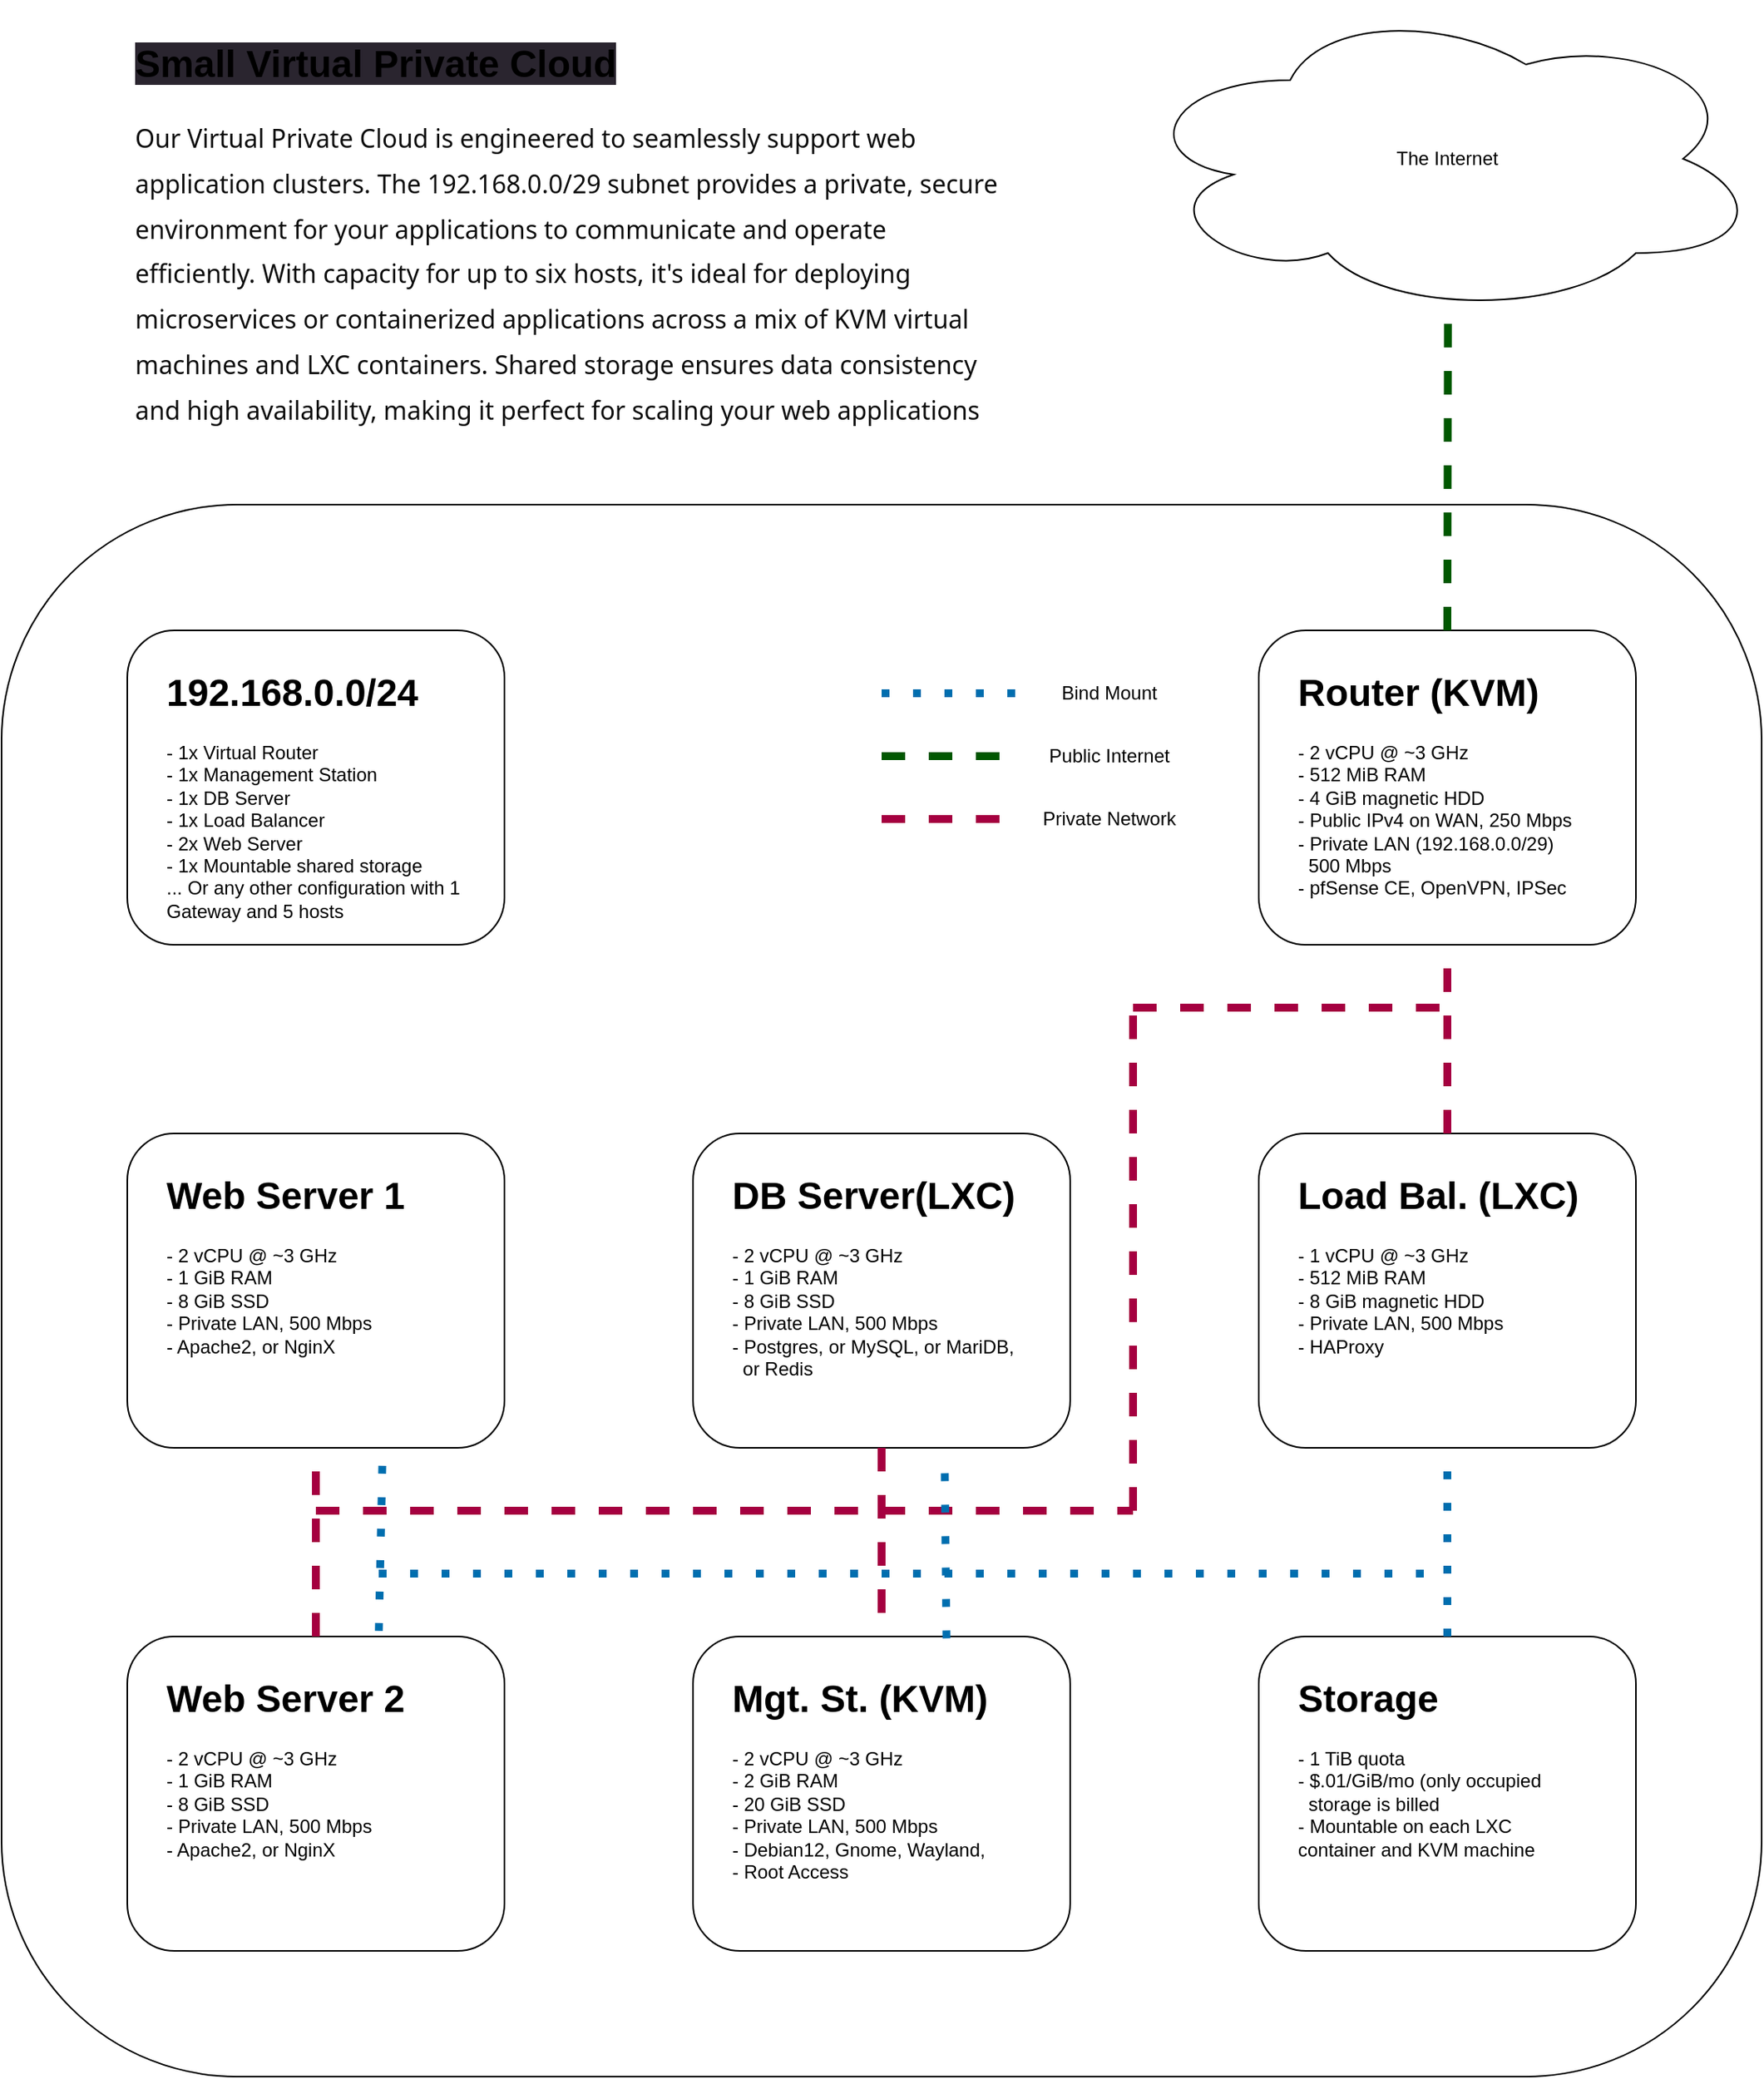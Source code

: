 <mxfile>
    <diagram id="LfRkVFwqQu-RVJrRlS30" name="Page-1">
        <mxGraphModel dx="1441" dy="2262" grid="1" gridSize="10" guides="1" tooltips="1" connect="1" arrows="1" fold="1" page="1" pageScale="1" pageWidth="850" pageHeight="1100" math="0" shadow="0">
            <root>
                <mxCell id="0"/>
                <mxCell id="1" parent="0"/>
                <mxCell id="2" value="" style="rounded=1;whiteSpace=wrap;html=1;fillColor=none;" vertex="1" parent="1">
                    <mxGeometry x="360" y="120" width="1120" height="1000" as="geometry"/>
                </mxCell>
                <mxCell id="3" value="&lt;h1&gt;&lt;span style=&quot;background-color: rgb(42, 37, 47);&quot;&gt;Small Virtual Private Cloud&lt;/span&gt;&lt;/h1&gt;&lt;h1&gt;&lt;span style=&quot;background-color: rgb(255, 255, 255); color: rgb(13, 13, 13); font-family: Söhne, ui-sans-serif, system-ui, -apple-system, &amp;quot;Segoe UI&amp;quot;, Roboto, Ubuntu, Cantarell, &amp;quot;Noto Sans&amp;quot;, sans-serif, &amp;quot;Helvetica Neue&amp;quot;, Arial, &amp;quot;Apple Color Emoji&amp;quot;, &amp;quot;Segoe UI Emoji&amp;quot;, &amp;quot;Segoe UI Symbol&amp;quot;, &amp;quot;Noto Color Emoji&amp;quot;; font-size: 16px; font-weight: normal;&quot;&gt;Our Virtual Private Cloud is engineered to seamlessly support web application clusters. The 192.168.0.0/29 subnet provides a private, secure environment for your applications to communicate and operate efficiently. With capacity for up to six hosts, it's ideal for deploying microservices or containerized applications across a mix of KVM virtual machines and LXC containers. Shared storage ensures data consistency and high availability, making it perfect for scaling your web applications while maintaining performance and reliability.&lt;/span&gt;&lt;br&gt;&lt;/h1&gt;&lt;div&gt;&lt;span style=&quot;background-color: initial;&quot;&gt;&lt;br&gt;&lt;/span&gt;&lt;/div&gt;" style="text;html=1;strokeColor=none;fillColor=none;spacing=5;spacingTop=-20;whiteSpace=wrap;overflow=hidden;rounded=0;" vertex="1" parent="1">
                    <mxGeometry x="440" y="-180" width="565" height="260" as="geometry"/>
                </mxCell>
                <mxCell id="4" value="" style="rounded=1;whiteSpace=wrap;html=1;" vertex="1" parent="1">
                    <mxGeometry x="800" y="520" width="240" height="200" as="geometry"/>
                </mxCell>
                <mxCell id="5" value="&lt;h1&gt;DB Server(LXC)&lt;/h1&gt;&lt;p&gt;- 2 vCPU @ ~3 GHz&lt;br&gt;- 1 GiB RAM&lt;br&gt;- 8 GiB SSD&lt;br&gt;- Private LAN, 500 Mbps&lt;br&gt;- Postgres, or MySQL, or MariDB,&lt;br&gt;&amp;nbsp; or Redis&lt;/p&gt;" style="text;html=1;strokeColor=none;fillColor=none;spacing=5;spacingTop=-20;whiteSpace=wrap;overflow=hidden;rounded=0;" vertex="1" parent="1">
                    <mxGeometry x="820" y="540" width="190" height="160" as="geometry"/>
                </mxCell>
                <mxCell id="6" value="" style="rounded=1;whiteSpace=wrap;html=1;" vertex="1" parent="1">
                    <mxGeometry x="800" y="840" width="240" height="200" as="geometry"/>
                </mxCell>
                <mxCell id="7" value="&lt;h1&gt;Mgt. St. (KVM)&lt;/h1&gt;&lt;p&gt;- 2 vCPU @ ~3 GHz&lt;br&gt;- 2 GiB RAM&lt;br&gt;- 20 GiB SSD&lt;br&gt;- Private LAN, 500 Mbps&lt;br&gt;- Debian12, Gnome, Wayland, &lt;br&gt;- Root Access&lt;/p&gt;" style="text;html=1;strokeColor=none;fillColor=none;spacing=5;spacingTop=-20;whiteSpace=wrap;overflow=hidden;rounded=0;" vertex="1" parent="1">
                    <mxGeometry x="820" y="860" width="190" height="160" as="geometry"/>
                </mxCell>
                <mxCell id="8" value="" style="rounded=1;whiteSpace=wrap;html=1;" vertex="1" parent="1">
                    <mxGeometry x="440" y="840" width="240" height="200" as="geometry"/>
                </mxCell>
                <mxCell id="9" value="&lt;h1&gt;Web Server 2&lt;/h1&gt;&lt;h1&gt;&lt;p style=&quot;font-size: 12px; font-weight: 400;&quot;&gt;- 2 vCPU @ ~3 GHz&lt;br&gt;- 1 GiB RAM&lt;br&gt;- 8 GiB SSD&lt;br&gt;- Private LAN, 500 Mbps&lt;br&gt;- Apache2, or NginX&lt;/p&gt;&lt;/h1&gt;" style="text;html=1;strokeColor=none;fillColor=none;spacing=5;spacingTop=-20;whiteSpace=wrap;overflow=hidden;rounded=0;" vertex="1" parent="1">
                    <mxGeometry x="460" y="860" width="190" height="160" as="geometry"/>
                </mxCell>
                <mxCell id="10" value="" style="rounded=1;whiteSpace=wrap;html=1;" vertex="1" parent="1">
                    <mxGeometry x="1160" y="840" width="240" height="200" as="geometry"/>
                </mxCell>
                <mxCell id="11" value="&lt;h1&gt;Storage&lt;/h1&gt;&lt;p&gt;- 1 TiB quota&lt;br&gt;- $.01/GiB/mo (only occupied&lt;br&gt;&amp;nbsp; storage is billed&lt;br&gt;- Mountable on each LXC container and KVM machine&lt;/p&gt;" style="text;html=1;strokeColor=none;fillColor=none;spacing=5;spacingTop=-20;whiteSpace=wrap;overflow=hidden;rounded=0;" vertex="1" parent="1">
                    <mxGeometry x="1180" y="860" width="190" height="160" as="geometry"/>
                </mxCell>
                <mxCell id="12" value="" style="rounded=1;whiteSpace=wrap;html=1;" vertex="1" parent="1">
                    <mxGeometry x="440" y="520" width="240" height="200" as="geometry"/>
                </mxCell>
                <mxCell id="13" value="&lt;h1&gt;Web Server 1&lt;/h1&gt;&lt;p&gt;- 2 vCPU @ ~3 GHz&lt;br&gt;- 1 GiB RAM&lt;br&gt;- 8 GiB SSD&lt;br&gt;- Private LAN, 500 Mbps&lt;br&gt;- Apache2, or NginX&lt;/p&gt;" style="text;html=1;strokeColor=none;fillColor=none;spacing=5;spacingTop=-20;whiteSpace=wrap;overflow=hidden;rounded=0;" vertex="1" parent="1">
                    <mxGeometry x="460" y="540" width="190" height="160" as="geometry"/>
                </mxCell>
                <mxCell id="14" value="" style="rounded=1;whiteSpace=wrap;html=1;" vertex="1" parent="1">
                    <mxGeometry x="1160" y="520" width="240" height="200" as="geometry"/>
                </mxCell>
                <mxCell id="15" value="&lt;h1&gt;Load Bal. (LXC)&lt;/h1&gt;&lt;p&gt;- 1 vCPU @ ~3 GHz&lt;br&gt;- 512 MiB RAM&lt;br&gt;- 8 GiB magnetic HDD&lt;br&gt;- Private LAN,&amp;nbsp;500 Mbps&lt;br&gt;- HAProxy&lt;/p&gt;" style="text;html=1;strokeColor=none;fillColor=none;spacing=5;spacingTop=-20;whiteSpace=wrap;overflow=hidden;rounded=0;" vertex="1" parent="1">
                    <mxGeometry x="1180" y="540" width="190" height="160" as="geometry"/>
                </mxCell>
                <mxCell id="16" value="" style="rounded=1;whiteSpace=wrap;html=1;" vertex="1" parent="1">
                    <mxGeometry x="1160" y="200" width="240" height="200" as="geometry"/>
                </mxCell>
                <mxCell id="17" value="&lt;h1&gt;Router (KVM)&lt;/h1&gt;&lt;p&gt;- 2 vCPU @ ~3 GHz&lt;br&gt;- 512 MiB RAM&lt;br&gt;- 4 GiB magnetic HDD&lt;br&gt;- Public IPv4 on WAN, 250 Mbps&lt;br&gt;- Private LAN (192.168.0.0/29)&lt;br&gt;&amp;nbsp; 500 Mbps&lt;br&gt;- pfSense CE, OpenVPN, IPSec&lt;/p&gt;" style="text;html=1;strokeColor=none;fillColor=none;spacing=5;spacingTop=-20;whiteSpace=wrap;overflow=hidden;rounded=0;" vertex="1" parent="1">
                    <mxGeometry x="1180" y="220" width="190" height="160" as="geometry"/>
                </mxCell>
                <mxCell id="18" value="" style="rounded=1;whiteSpace=wrap;html=1;" vertex="1" parent="1">
                    <mxGeometry x="440" y="200" width="240" height="200" as="geometry"/>
                </mxCell>
                <mxCell id="19" value="&lt;h1&gt;192.168.0.0/24&lt;/h1&gt;&lt;p&gt;- 1x Virtual Router&lt;br&gt;- 1x Management Station&lt;br&gt;- 1x DB Server&lt;br&gt;- 1x Load Balancer&lt;br&gt;- 2x Web Server&lt;br&gt;- 1x Mountable shared storage&lt;br&gt;&lt;span style=&quot;background-color: initial;&quot;&gt;... Or any other configuration with 1 Gateway and 5 hosts&lt;/span&gt;&lt;/p&gt;" style="text;html=1;strokeColor=none;fillColor=none;spacing=5;spacingTop=-20;whiteSpace=wrap;overflow=hidden;rounded=0;" vertex="1" parent="1">
                    <mxGeometry x="460" y="220" width="200" height="170" as="geometry"/>
                </mxCell>
                <mxCell id="20" value="The Internet" style="ellipse;shape=cloud;whiteSpace=wrap;html=1;fillColor=none;" vertex="1" parent="1">
                    <mxGeometry x="1080" y="-200" width="400" height="200" as="geometry"/>
                </mxCell>
                <mxCell id="21" value="" style="endArrow=none;dashed=1;html=1;entryX=0.501;entryY=0.952;entryDx=0;entryDy=0;entryPerimeter=0;exitX=0.5;exitY=0;exitDx=0;exitDy=0;fillColor=#008a00;strokeColor=#005700;strokeWidth=5;" edge="1" parent="1" source="16" target="20">
                    <mxGeometry width="50" height="50" relative="1" as="geometry">
                        <mxPoint x="1080" y="50" as="sourcePoint"/>
                        <mxPoint x="1130" as="targetPoint"/>
                    </mxGeometry>
                </mxCell>
                <mxCell id="22" value="" style="endArrow=none;dashed=1;html=1;entryX=0.5;entryY=1;entryDx=0;entryDy=0;exitX=0.5;exitY=0;exitDx=0;exitDy=0;fillColor=#d80073;strokeColor=#A50040;strokeWidth=5;" edge="1" parent="1" source="14" target="16">
                    <mxGeometry width="50" height="50" relative="1" as="geometry">
                        <mxPoint x="960" y="650" as="sourcePoint"/>
                        <mxPoint x="1010" y="600" as="targetPoint"/>
                    </mxGeometry>
                </mxCell>
                <mxCell id="23" value="" style="endArrow=none;dashed=1;html=1;fillColor=#d80073;strokeColor=#A50040;strokeWidth=5;" edge="1" parent="1">
                    <mxGeometry width="50" height="50" relative="1" as="geometry">
                        <mxPoint x="1080" y="440" as="sourcePoint"/>
                        <mxPoint x="1280" y="440" as="targetPoint"/>
                    </mxGeometry>
                </mxCell>
                <mxCell id="24" value="" style="endArrow=none;dashed=1;html=1;fillColor=#d80073;strokeColor=#A50040;strokeWidth=5;" edge="1" parent="1">
                    <mxGeometry width="50" height="50" relative="1" as="geometry">
                        <mxPoint x="1080" y="760" as="sourcePoint"/>
                        <mxPoint x="1080" y="440" as="targetPoint"/>
                    </mxGeometry>
                </mxCell>
                <mxCell id="25" value="" style="endArrow=none;dashed=1;html=1;fillColor=#d80073;strokeColor=#A50040;strokeWidth=5;" edge="1" parent="1">
                    <mxGeometry width="50" height="50" relative="1" as="geometry">
                        <mxPoint x="560" y="760" as="sourcePoint"/>
                        <mxPoint x="1080" y="760" as="targetPoint"/>
                    </mxGeometry>
                </mxCell>
                <mxCell id="29" value="" style="endArrow=none;dashed=1;html=1;entryX=0.5;entryY=0;entryDx=0;entryDy=0;fillColor=#d80073;strokeColor=#A50040;exitX=0.5;exitY=1;exitDx=0;exitDy=0;strokeWidth=5;" edge="1" parent="1" source="4" target="6">
                    <mxGeometry width="50" height="50" relative="1" as="geometry">
                        <mxPoint x="920" y="760" as="sourcePoint"/>
                        <mxPoint x="1010" y="600" as="targetPoint"/>
                    </mxGeometry>
                </mxCell>
                <mxCell id="30" value="" style="endArrow=none;dashed=1;html=1;entryX=0.5;entryY=1;entryDx=0;entryDy=0;exitX=0.5;exitY=0;exitDx=0;exitDy=0;fillColor=#d80073;strokeColor=#A50040;strokeWidth=5;" edge="1" parent="1" source="8" target="12">
                    <mxGeometry width="50" height="50" relative="1" as="geometry">
                        <mxPoint x="960" y="650" as="sourcePoint"/>
                        <mxPoint x="1010" y="600" as="targetPoint"/>
                        <Array as="points"/>
                    </mxGeometry>
                </mxCell>
                <mxCell id="31" value="" style="endArrow=none;dashed=1;html=1;dashPattern=1 3;strokeWidth=5;entryX=0.5;entryY=1;entryDx=0;entryDy=0;exitX=0.5;exitY=0;exitDx=0;exitDy=0;fillColor=#1ba1e2;strokeColor=#006EAF;" edge="1" parent="1" source="10" target="14">
                    <mxGeometry width="50" height="50" relative="1" as="geometry">
                        <mxPoint x="940" y="650" as="sourcePoint"/>
                        <mxPoint x="990" y="600" as="targetPoint"/>
                    </mxGeometry>
                </mxCell>
                <mxCell id="32" value="" style="endArrow=none;dashed=1;html=1;dashPattern=1 3;strokeWidth=5;fillColor=#1ba1e2;strokeColor=#006EAF;" edge="1" parent="1">
                    <mxGeometry width="50" height="50" relative="1" as="geometry">
                        <mxPoint x="600" y="800" as="sourcePoint"/>
                        <mxPoint x="1280" y="800" as="targetPoint"/>
                    </mxGeometry>
                </mxCell>
                <mxCell id="33" value="" style="endArrow=none;dashed=1;html=1;dashPattern=1 3;strokeWidth=5;entryX=0.667;entryY=1.018;entryDx=0;entryDy=0;entryPerimeter=0;fillColor=#1ba1e2;strokeColor=#006EAF;exitX=0.672;exitY=0.006;exitDx=0;exitDy=0;exitPerimeter=0;" edge="1" parent="1" source="6" target="4">
                    <mxGeometry width="50" height="50" relative="1" as="geometry">
                        <mxPoint x="960" y="800" as="sourcePoint"/>
                        <mxPoint x="990" y="600" as="targetPoint"/>
                    </mxGeometry>
                </mxCell>
                <mxCell id="34" value="" style="endArrow=none;dashed=1;html=1;dashPattern=1 3;strokeWidth=5;exitX=0.667;exitY=-0.018;exitDx=0;exitDy=0;exitPerimeter=0;entryX=0.677;entryY=1.006;entryDx=0;entryDy=0;entryPerimeter=0;fillColor=#1ba1e2;strokeColor=#006EAF;" edge="1" parent="1" source="8" target="12">
                    <mxGeometry width="50" height="50" relative="1" as="geometry">
                        <mxPoint x="940" y="650" as="sourcePoint"/>
                        <mxPoint x="990" y="600" as="targetPoint"/>
                    </mxGeometry>
                </mxCell>
                <mxCell id="36" value="" style="endArrow=none;dashed=1;html=1;fillColor=#d80073;strokeColor=#A50040;strokeWidth=5;" edge="1" parent="1" target="40">
                    <mxGeometry width="50" height="50" relative="1" as="geometry">
                        <mxPoint x="920" y="320" as="sourcePoint"/>
                        <mxPoint x="1040" y="320" as="targetPoint"/>
                    </mxGeometry>
                </mxCell>
                <mxCell id="37" value="" style="endArrow=none;dashed=1;html=1;fillColor=#008a00;strokeColor=#005700;strokeWidth=5;" edge="1" parent="1" target="44">
                    <mxGeometry width="50" height="50" relative="1" as="geometry">
                        <mxPoint x="920" y="280" as="sourcePoint"/>
                        <mxPoint x="1040" y="280" as="targetPoint"/>
                    </mxGeometry>
                </mxCell>
                <mxCell id="40" value="Private Network" style="text;html=1;strokeColor=none;fillColor=none;align=center;verticalAlign=middle;whiteSpace=wrap;rounded=0;" vertex="1" parent="1">
                    <mxGeometry x="1010" y="305" width="110" height="30" as="geometry"/>
                </mxCell>
                <mxCell id="44" value="Public Internet" style="text;html=1;strokeColor=none;fillColor=none;align=center;verticalAlign=middle;whiteSpace=wrap;rounded=0;" vertex="1" parent="1">
                    <mxGeometry x="1010" y="265" width="110" height="30" as="geometry"/>
                </mxCell>
                <mxCell id="49" value="Bind Mount" style="text;html=1;strokeColor=none;fillColor=none;align=center;verticalAlign=middle;whiteSpace=wrap;rounded=0;" vertex="1" parent="1">
                    <mxGeometry x="1010" y="225" width="110" height="30" as="geometry"/>
                </mxCell>
                <mxCell id="50" value="" style="endArrow=none;dashed=1;html=1;dashPattern=1 3;strokeWidth=5;entryX=0.5;entryY=1;entryDx=0;entryDy=0;fillColor=#1ba1e2;strokeColor=#006EAF;" edge="1" parent="1">
                    <mxGeometry width="50" height="50" relative="1" as="geometry">
                        <mxPoint x="920" y="240" as="sourcePoint"/>
                        <mxPoint x="1009.67" y="240" as="targetPoint"/>
                    </mxGeometry>
                </mxCell>
            </root>
        </mxGraphModel>
    </diagram>
</mxfile>